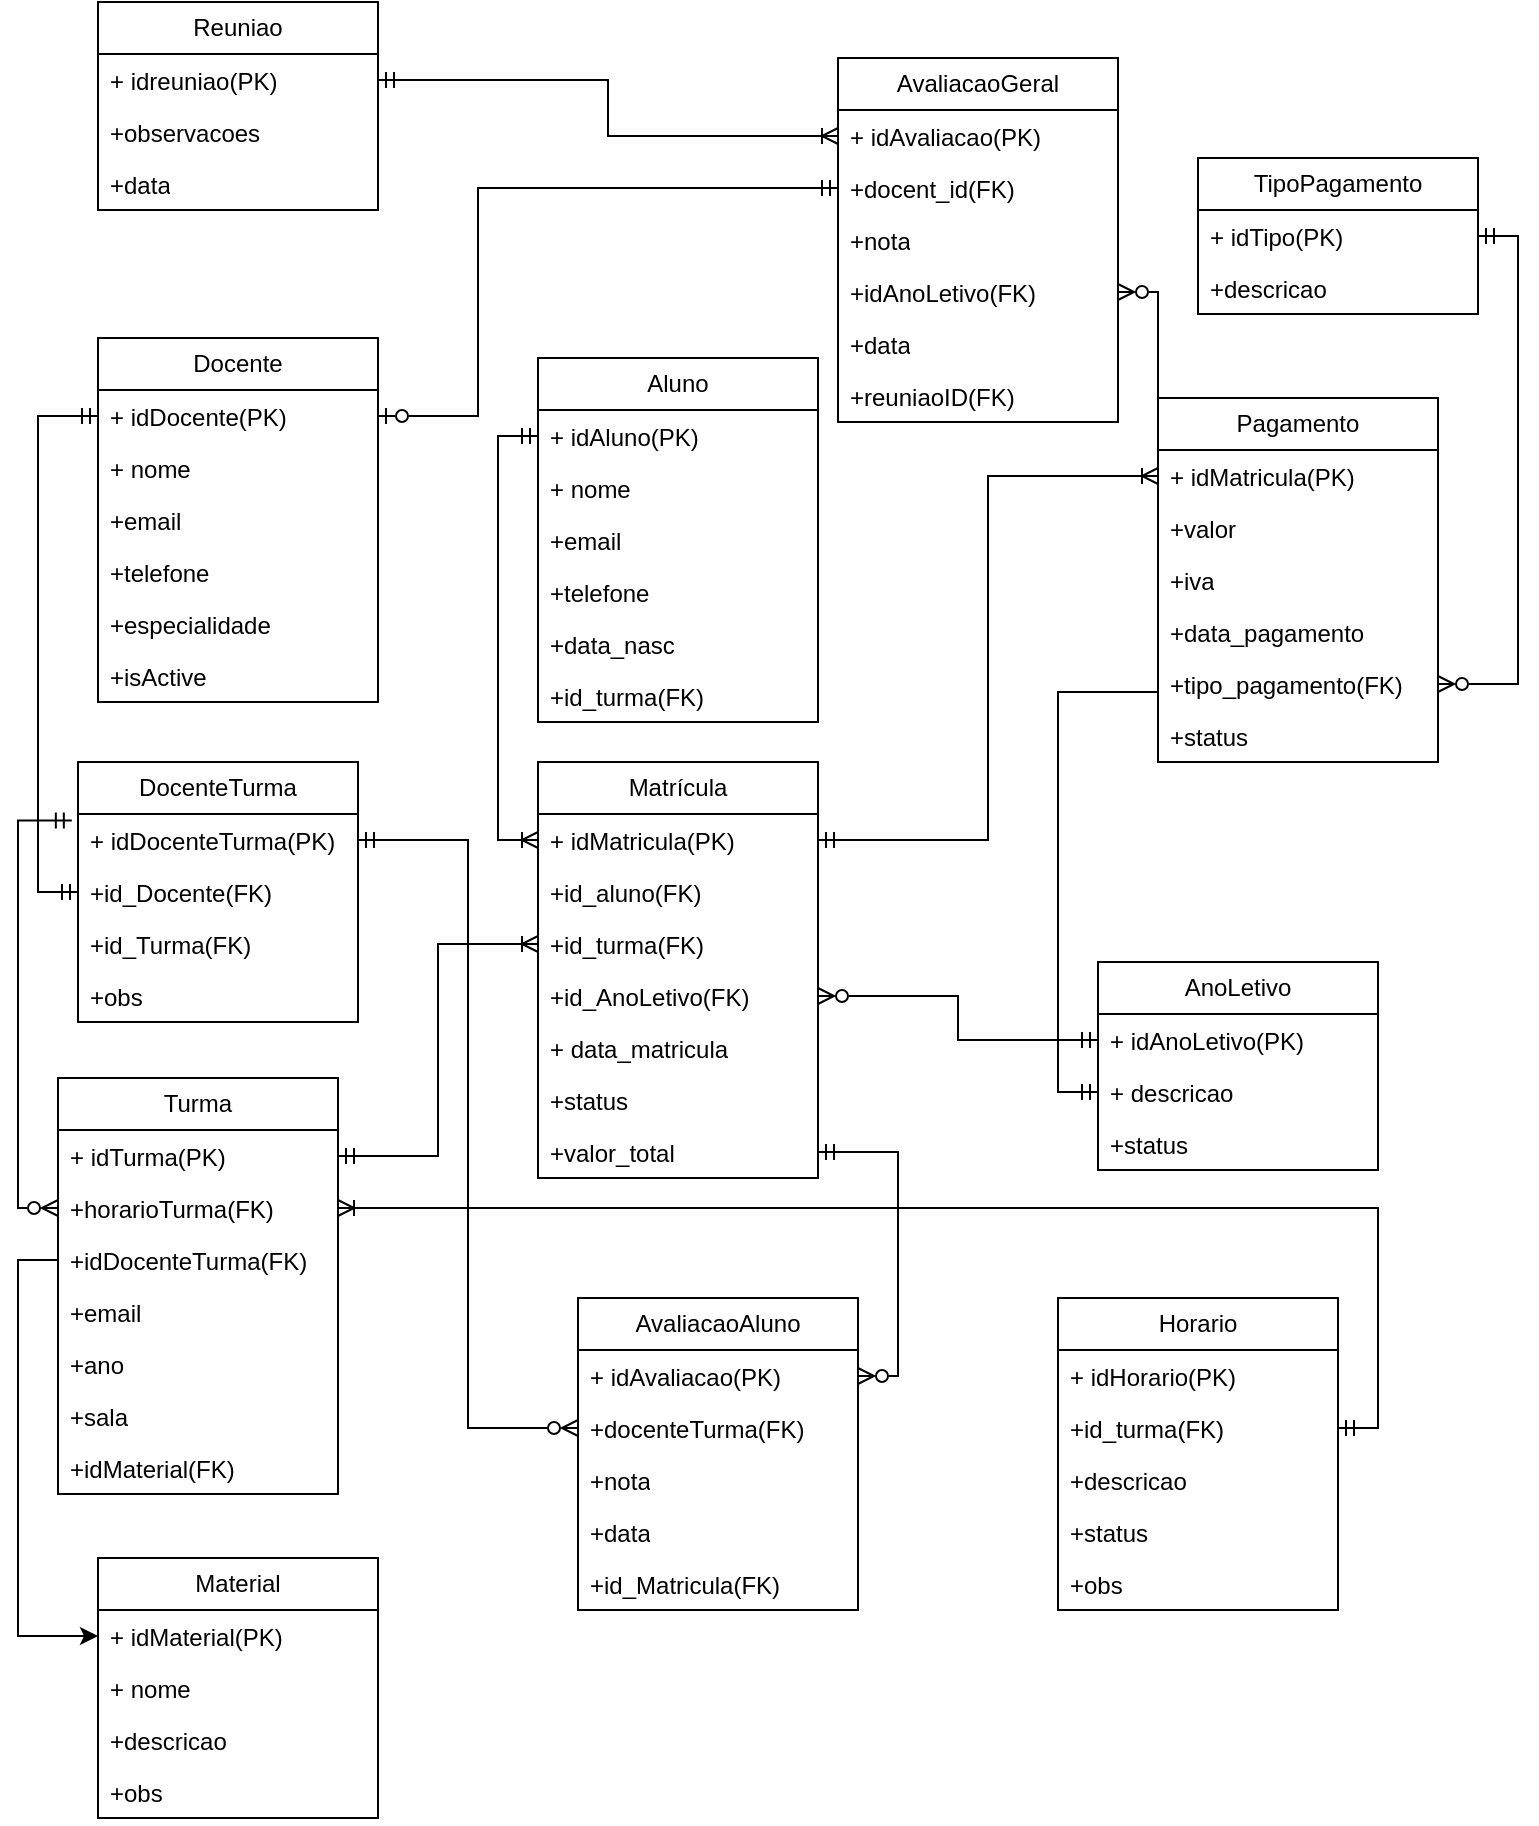 <mxfile version="26.0.6">
  <diagram id="C5RBs43oDa-KdzZeNtuy" name="Page-1">
    <mxGraphModel dx="2049" dy="1103" grid="1" gridSize="10" guides="1" tooltips="1" connect="1" arrows="1" fold="1" page="1" pageScale="1" pageWidth="827" pageHeight="1169" math="0" shadow="0">
      <root>
        <mxCell id="WIyWlLk6GJQsqaUBKTNV-0" />
        <mxCell id="WIyWlLk6GJQsqaUBKTNV-1" parent="WIyWlLk6GJQsqaUBKTNV-0" />
        <mxCell id="SM1ybAMm2fqxFxYJNQSy-0" value="Aluno" style="swimlane;fontStyle=0;childLayout=stackLayout;horizontal=1;startSize=26;fillColor=none;horizontalStack=0;resizeParent=1;resizeParentMax=0;resizeLast=0;collapsible=1;marginBottom=0;whiteSpace=wrap;html=1;" parent="WIyWlLk6GJQsqaUBKTNV-1" vertex="1">
          <mxGeometry x="310" y="190" width="140" height="182" as="geometry" />
        </mxCell>
        <mxCell id="SM1ybAMm2fqxFxYJNQSy-1" value="+ idAluno(PK)" style="text;strokeColor=none;fillColor=none;align=left;verticalAlign=top;spacingLeft=4;spacingRight=4;overflow=hidden;rotatable=0;points=[[0,0.5],[1,0.5]];portConstraint=eastwest;whiteSpace=wrap;html=1;" parent="SM1ybAMm2fqxFxYJNQSy-0" vertex="1">
          <mxGeometry y="26" width="140" height="26" as="geometry" />
        </mxCell>
        <mxCell id="SM1ybAMm2fqxFxYJNQSy-2" value="+ nome" style="text;strokeColor=none;fillColor=none;align=left;verticalAlign=top;spacingLeft=4;spacingRight=4;overflow=hidden;rotatable=0;points=[[0,0.5],[1,0.5]];portConstraint=eastwest;whiteSpace=wrap;html=1;" parent="SM1ybAMm2fqxFxYJNQSy-0" vertex="1">
          <mxGeometry y="52" width="140" height="26" as="geometry" />
        </mxCell>
        <mxCell id="SM1ybAMm2fqxFxYJNQSy-4" value="+email" style="text;strokeColor=none;fillColor=none;align=left;verticalAlign=top;spacingLeft=4;spacingRight=4;overflow=hidden;rotatable=0;points=[[0,0.5],[1,0.5]];portConstraint=eastwest;whiteSpace=wrap;html=1;" parent="SM1ybAMm2fqxFxYJNQSy-0" vertex="1">
          <mxGeometry y="78" width="140" height="26" as="geometry" />
        </mxCell>
        <mxCell id="SM1ybAMm2fqxFxYJNQSy-5" value="+telefone" style="text;strokeColor=none;fillColor=none;align=left;verticalAlign=top;spacingLeft=4;spacingRight=4;overflow=hidden;rotatable=0;points=[[0,0.5],[1,0.5]];portConstraint=eastwest;whiteSpace=wrap;html=1;" parent="SM1ybAMm2fqxFxYJNQSy-0" vertex="1">
          <mxGeometry y="104" width="140" height="26" as="geometry" />
        </mxCell>
        <mxCell id="SM1ybAMm2fqxFxYJNQSy-6" value="+data_nasc" style="text;strokeColor=none;fillColor=none;align=left;verticalAlign=top;spacingLeft=4;spacingRight=4;overflow=hidden;rotatable=0;points=[[0,0.5],[1,0.5]];portConstraint=eastwest;whiteSpace=wrap;html=1;" parent="SM1ybAMm2fqxFxYJNQSy-0" vertex="1">
          <mxGeometry y="130" width="140" height="26" as="geometry" />
        </mxCell>
        <mxCell id="SM1ybAMm2fqxFxYJNQSy-7" value="+id_turma(FK)" style="text;strokeColor=none;fillColor=none;align=left;verticalAlign=top;spacingLeft=4;spacingRight=4;overflow=hidden;rotatable=0;points=[[0,0.5],[1,0.5]];portConstraint=eastwest;whiteSpace=wrap;html=1;" parent="SM1ybAMm2fqxFxYJNQSy-0" vertex="1">
          <mxGeometry y="156" width="140" height="26" as="geometry" />
        </mxCell>
        <mxCell id="SM1ybAMm2fqxFxYJNQSy-8" value="Turma" style="swimlane;fontStyle=0;childLayout=stackLayout;horizontal=1;startSize=26;fillColor=none;horizontalStack=0;resizeParent=1;resizeParentMax=0;resizeLast=0;collapsible=1;marginBottom=0;whiteSpace=wrap;html=1;" parent="WIyWlLk6GJQsqaUBKTNV-1" vertex="1">
          <mxGeometry x="70" y="550" width="140" height="208" as="geometry" />
        </mxCell>
        <mxCell id="SM1ybAMm2fqxFxYJNQSy-9" value="+ idTurma(PK)" style="text;strokeColor=none;fillColor=none;align=left;verticalAlign=top;spacingLeft=4;spacingRight=4;overflow=hidden;rotatable=0;points=[[0,0.5],[1,0.5]];portConstraint=eastwest;whiteSpace=wrap;html=1;" parent="SM1ybAMm2fqxFxYJNQSy-8" vertex="1">
          <mxGeometry y="26" width="140" height="26" as="geometry" />
        </mxCell>
        <mxCell id="-iYdOcN9Ea16CjhLDeDB-40" value="+horarioTurma(FK)" style="text;strokeColor=none;fillColor=none;align=left;verticalAlign=top;spacingLeft=4;spacingRight=4;overflow=hidden;rotatable=0;points=[[0,0.5],[1,0.5]];portConstraint=eastwest;whiteSpace=wrap;html=1;" vertex="1" parent="SM1ybAMm2fqxFxYJNQSy-8">
          <mxGeometry y="52" width="140" height="26" as="geometry" />
        </mxCell>
        <mxCell id="SM1ybAMm2fqxFxYJNQSy-10" value="+idDocenteTurma(FK)" style="text;strokeColor=none;fillColor=none;align=left;verticalAlign=top;spacingLeft=4;spacingRight=4;overflow=hidden;rotatable=0;points=[[0,0.5],[1,0.5]];portConstraint=eastwest;whiteSpace=wrap;html=1;" parent="SM1ybAMm2fqxFxYJNQSy-8" vertex="1">
          <mxGeometry y="78" width="140" height="26" as="geometry" />
        </mxCell>
        <mxCell id="SM1ybAMm2fqxFxYJNQSy-11" value="+email" style="text;strokeColor=none;fillColor=none;align=left;verticalAlign=top;spacingLeft=4;spacingRight=4;overflow=hidden;rotatable=0;points=[[0,0.5],[1,0.5]];portConstraint=eastwest;whiteSpace=wrap;html=1;" parent="SM1ybAMm2fqxFxYJNQSy-8" vertex="1">
          <mxGeometry y="104" width="140" height="26" as="geometry" />
        </mxCell>
        <mxCell id="SM1ybAMm2fqxFxYJNQSy-12" value="+ano" style="text;strokeColor=none;fillColor=none;align=left;verticalAlign=top;spacingLeft=4;spacingRight=4;overflow=hidden;rotatable=0;points=[[0,0.5],[1,0.5]];portConstraint=eastwest;whiteSpace=wrap;html=1;" parent="SM1ybAMm2fqxFxYJNQSy-8" vertex="1">
          <mxGeometry y="130" width="140" height="26" as="geometry" />
        </mxCell>
        <mxCell id="SM1ybAMm2fqxFxYJNQSy-13" value="+sala" style="text;strokeColor=none;fillColor=none;align=left;verticalAlign=top;spacingLeft=4;spacingRight=4;overflow=hidden;rotatable=0;points=[[0,0.5],[1,0.5]];portConstraint=eastwest;whiteSpace=wrap;html=1;" parent="SM1ybAMm2fqxFxYJNQSy-8" vertex="1">
          <mxGeometry y="156" width="140" height="26" as="geometry" />
        </mxCell>
        <mxCell id="-iYdOcN9Ea16CjhLDeDB-47" value="+idMaterial(FK)" style="text;strokeColor=none;fillColor=none;align=left;verticalAlign=top;spacingLeft=4;spacingRight=4;overflow=hidden;rotatable=0;points=[[0,0.5],[1,0.5]];portConstraint=eastwest;whiteSpace=wrap;html=1;" vertex="1" parent="SM1ybAMm2fqxFxYJNQSy-8">
          <mxGeometry y="182" width="140" height="26" as="geometry" />
        </mxCell>
        <mxCell id="SM1ybAMm2fqxFxYJNQSy-15" value="Docente" style="swimlane;fontStyle=0;childLayout=stackLayout;horizontal=1;startSize=26;fillColor=none;horizontalStack=0;resizeParent=1;resizeParentMax=0;resizeLast=0;collapsible=1;marginBottom=0;whiteSpace=wrap;html=1;" parent="WIyWlLk6GJQsqaUBKTNV-1" vertex="1">
          <mxGeometry x="90" y="180" width="140" height="182" as="geometry" />
        </mxCell>
        <mxCell id="SM1ybAMm2fqxFxYJNQSy-16" value="+ idDocente(PK)" style="text;strokeColor=none;fillColor=none;align=left;verticalAlign=top;spacingLeft=4;spacingRight=4;overflow=hidden;rotatable=0;points=[[0,0.5],[1,0.5]];portConstraint=eastwest;whiteSpace=wrap;html=1;" parent="SM1ybAMm2fqxFxYJNQSy-15" vertex="1">
          <mxGeometry y="26" width="140" height="26" as="geometry" />
        </mxCell>
        <mxCell id="SM1ybAMm2fqxFxYJNQSy-17" value="+ nome" style="text;strokeColor=none;fillColor=none;align=left;verticalAlign=top;spacingLeft=4;spacingRight=4;overflow=hidden;rotatable=0;points=[[0,0.5],[1,0.5]];portConstraint=eastwest;whiteSpace=wrap;html=1;" parent="SM1ybAMm2fqxFxYJNQSy-15" vertex="1">
          <mxGeometry y="52" width="140" height="26" as="geometry" />
        </mxCell>
        <mxCell id="SM1ybAMm2fqxFxYJNQSy-18" value="+email" style="text;strokeColor=none;fillColor=none;align=left;verticalAlign=top;spacingLeft=4;spacingRight=4;overflow=hidden;rotatable=0;points=[[0,0.5],[1,0.5]];portConstraint=eastwest;whiteSpace=wrap;html=1;" parent="SM1ybAMm2fqxFxYJNQSy-15" vertex="1">
          <mxGeometry y="78" width="140" height="26" as="geometry" />
        </mxCell>
        <mxCell id="SM1ybAMm2fqxFxYJNQSy-19" value="+telefone" style="text;strokeColor=none;fillColor=none;align=left;verticalAlign=top;spacingLeft=4;spacingRight=4;overflow=hidden;rotatable=0;points=[[0,0.5],[1,0.5]];portConstraint=eastwest;whiteSpace=wrap;html=1;" parent="SM1ybAMm2fqxFxYJNQSy-15" vertex="1">
          <mxGeometry y="104" width="140" height="26" as="geometry" />
        </mxCell>
        <mxCell id="SM1ybAMm2fqxFxYJNQSy-20" value="+especialidade" style="text;strokeColor=none;fillColor=none;align=left;verticalAlign=top;spacingLeft=4;spacingRight=4;overflow=hidden;rotatable=0;points=[[0,0.5],[1,0.5]];portConstraint=eastwest;whiteSpace=wrap;html=1;" parent="SM1ybAMm2fqxFxYJNQSy-15" vertex="1">
          <mxGeometry y="130" width="140" height="26" as="geometry" />
        </mxCell>
        <mxCell id="-iYdOcN9Ea16CjhLDeDB-12" value="+isActive" style="text;strokeColor=none;fillColor=none;align=left;verticalAlign=top;spacingLeft=4;spacingRight=4;overflow=hidden;rotatable=0;points=[[0,0.5],[1,0.5]];portConstraint=eastwest;whiteSpace=wrap;html=1;" vertex="1" parent="SM1ybAMm2fqxFxYJNQSy-15">
          <mxGeometry y="156" width="140" height="26" as="geometry" />
        </mxCell>
        <mxCell id="SM1ybAMm2fqxFxYJNQSy-28" value="Material" style="swimlane;fontStyle=0;childLayout=stackLayout;horizontal=1;startSize=26;fillColor=none;horizontalStack=0;resizeParent=1;resizeParentMax=0;resizeLast=0;collapsible=1;marginBottom=0;whiteSpace=wrap;html=1;" parent="WIyWlLk6GJQsqaUBKTNV-1" vertex="1">
          <mxGeometry x="90" y="790" width="140" height="130" as="geometry" />
        </mxCell>
        <mxCell id="SM1ybAMm2fqxFxYJNQSy-29" value="+ idMaterial(PK)" style="text;strokeColor=none;fillColor=none;align=left;verticalAlign=top;spacingLeft=4;spacingRight=4;overflow=hidden;rotatable=0;points=[[0,0.5],[1,0.5]];portConstraint=eastwest;whiteSpace=wrap;html=1;" parent="SM1ybAMm2fqxFxYJNQSy-28" vertex="1">
          <mxGeometry y="26" width="140" height="26" as="geometry" />
        </mxCell>
        <mxCell id="SM1ybAMm2fqxFxYJNQSy-30" value="+ nome" style="text;strokeColor=none;fillColor=none;align=left;verticalAlign=top;spacingLeft=4;spacingRight=4;overflow=hidden;rotatable=0;points=[[0,0.5],[1,0.5]];portConstraint=eastwest;whiteSpace=wrap;html=1;" parent="SM1ybAMm2fqxFxYJNQSy-28" vertex="1">
          <mxGeometry y="52" width="140" height="26" as="geometry" />
        </mxCell>
        <mxCell id="SM1ybAMm2fqxFxYJNQSy-31" value="+descricao" style="text;strokeColor=none;fillColor=none;align=left;verticalAlign=top;spacingLeft=4;spacingRight=4;overflow=hidden;rotatable=0;points=[[0,0.5],[1,0.5]];portConstraint=eastwest;whiteSpace=wrap;html=1;" parent="SM1ybAMm2fqxFxYJNQSy-28" vertex="1">
          <mxGeometry y="78" width="140" height="26" as="geometry" />
        </mxCell>
        <mxCell id="SM1ybAMm2fqxFxYJNQSy-33" value="+obs" style="text;strokeColor=none;fillColor=none;align=left;verticalAlign=top;spacingLeft=4;spacingRight=4;overflow=hidden;rotatable=0;points=[[0,0.5],[1,0.5]];portConstraint=eastwest;whiteSpace=wrap;html=1;" parent="SM1ybAMm2fqxFxYJNQSy-28" vertex="1">
          <mxGeometry y="104" width="140" height="26" as="geometry" />
        </mxCell>
        <mxCell id="SM1ybAMm2fqxFxYJNQSy-39" value="Pagamento" style="swimlane;fontStyle=0;childLayout=stackLayout;horizontal=1;startSize=26;fillColor=none;horizontalStack=0;resizeParent=1;resizeParentMax=0;resizeLast=0;collapsible=1;marginBottom=0;whiteSpace=wrap;html=1;" parent="WIyWlLk6GJQsqaUBKTNV-1" vertex="1">
          <mxGeometry x="620" y="210" width="140" height="182" as="geometry" />
        </mxCell>
        <mxCell id="SM1ybAMm2fqxFxYJNQSy-40" value="+ idMatricula(PK)" style="text;strokeColor=none;fillColor=none;align=left;verticalAlign=top;spacingLeft=4;spacingRight=4;overflow=hidden;rotatable=0;points=[[0,0.5],[1,0.5]];portConstraint=eastwest;whiteSpace=wrap;html=1;" parent="SM1ybAMm2fqxFxYJNQSy-39" vertex="1">
          <mxGeometry y="26" width="140" height="26" as="geometry" />
        </mxCell>
        <mxCell id="SM1ybAMm2fqxFxYJNQSy-42" value="+valor" style="text;strokeColor=none;fillColor=none;align=left;verticalAlign=top;spacingLeft=4;spacingRight=4;overflow=hidden;rotatable=0;points=[[0,0.5],[1,0.5]];portConstraint=eastwest;whiteSpace=wrap;html=1;" parent="SM1ybAMm2fqxFxYJNQSy-39" vertex="1">
          <mxGeometry y="52" width="140" height="26" as="geometry" />
        </mxCell>
        <mxCell id="SM1ybAMm2fqxFxYJNQSy-43" value="+iva" style="text;strokeColor=none;fillColor=none;align=left;verticalAlign=top;spacingLeft=4;spacingRight=4;overflow=hidden;rotatable=0;points=[[0,0.5],[1,0.5]];portConstraint=eastwest;whiteSpace=wrap;html=1;" parent="SM1ybAMm2fqxFxYJNQSy-39" vertex="1">
          <mxGeometry y="78" width="140" height="26" as="geometry" />
        </mxCell>
        <mxCell id="SM1ybAMm2fqxFxYJNQSy-44" value="+data_pagamento" style="text;strokeColor=none;fillColor=none;align=left;verticalAlign=top;spacingLeft=4;spacingRight=4;overflow=hidden;rotatable=0;points=[[0,0.5],[1,0.5]];portConstraint=eastwest;whiteSpace=wrap;html=1;" parent="SM1ybAMm2fqxFxYJNQSy-39" vertex="1">
          <mxGeometry y="104" width="140" height="26" as="geometry" />
        </mxCell>
        <mxCell id="SM1ybAMm2fqxFxYJNQSy-45" value="+tipo_pagamento(FK)" style="text;strokeColor=none;fillColor=none;align=left;verticalAlign=top;spacingLeft=4;spacingRight=4;overflow=hidden;rotatable=0;points=[[0,0.5],[1,0.5]];portConstraint=eastwest;whiteSpace=wrap;html=1;" parent="SM1ybAMm2fqxFxYJNQSy-39" vertex="1">
          <mxGeometry y="130" width="140" height="26" as="geometry" />
        </mxCell>
        <mxCell id="SM1ybAMm2fqxFxYJNQSy-77" value="+status" style="text;strokeColor=none;fillColor=none;align=left;verticalAlign=top;spacingLeft=4;spacingRight=4;overflow=hidden;rotatable=0;points=[[0,0.5],[1,0.5]];portConstraint=eastwest;whiteSpace=wrap;html=1;" parent="SM1ybAMm2fqxFxYJNQSy-39" vertex="1">
          <mxGeometry y="156" width="140" height="26" as="geometry" />
        </mxCell>
        <mxCell id="SM1ybAMm2fqxFxYJNQSy-49" value="Matrícula" style="swimlane;fontStyle=0;childLayout=stackLayout;horizontal=1;startSize=26;fillColor=none;horizontalStack=0;resizeParent=1;resizeParentMax=0;resizeLast=0;collapsible=1;marginBottom=0;whiteSpace=wrap;html=1;" parent="WIyWlLk6GJQsqaUBKTNV-1" vertex="1">
          <mxGeometry x="310" y="392" width="140" height="208" as="geometry" />
        </mxCell>
        <mxCell id="SM1ybAMm2fqxFxYJNQSy-50" value="+ idMatricula(PK)" style="text;strokeColor=none;fillColor=none;align=left;verticalAlign=top;spacingLeft=4;spacingRight=4;overflow=hidden;rotatable=0;points=[[0,0.5],[1,0.5]];portConstraint=eastwest;whiteSpace=wrap;html=1;" parent="SM1ybAMm2fqxFxYJNQSy-49" vertex="1">
          <mxGeometry y="26" width="140" height="26" as="geometry" />
        </mxCell>
        <mxCell id="SM1ybAMm2fqxFxYJNQSy-55" value="+id_aluno(FK)" style="text;strokeColor=none;fillColor=none;align=left;verticalAlign=top;spacingLeft=4;spacingRight=4;overflow=hidden;rotatable=0;points=[[0,0.5],[1,0.5]];portConstraint=eastwest;whiteSpace=wrap;html=1;" parent="SM1ybAMm2fqxFxYJNQSy-49" vertex="1">
          <mxGeometry y="52" width="140" height="26" as="geometry" />
        </mxCell>
        <mxCell id="SM1ybAMm2fqxFxYJNQSy-78" value="+id_turma(FK)" style="text;strokeColor=none;fillColor=none;align=left;verticalAlign=top;spacingLeft=4;spacingRight=4;overflow=hidden;rotatable=0;points=[[0,0.5],[1,0.5]];portConstraint=eastwest;whiteSpace=wrap;html=1;" parent="SM1ybAMm2fqxFxYJNQSy-49" vertex="1">
          <mxGeometry y="78" width="140" height="26" as="geometry" />
        </mxCell>
        <mxCell id="-iYdOcN9Ea16CjhLDeDB-34" value="+id_AnoLetivo(FK)" style="text;strokeColor=none;fillColor=none;align=left;verticalAlign=top;spacingLeft=4;spacingRight=4;overflow=hidden;rotatable=0;points=[[0,0.5],[1,0.5]];portConstraint=eastwest;whiteSpace=wrap;html=1;" vertex="1" parent="SM1ybAMm2fqxFxYJNQSy-49">
          <mxGeometry y="104" width="140" height="26" as="geometry" />
        </mxCell>
        <mxCell id="SM1ybAMm2fqxFxYJNQSy-51" value="+ data_matricula" style="text;strokeColor=none;fillColor=none;align=left;verticalAlign=top;spacingLeft=4;spacingRight=4;overflow=hidden;rotatable=0;points=[[0,0.5],[1,0.5]];portConstraint=eastwest;whiteSpace=wrap;html=1;" parent="SM1ybAMm2fqxFxYJNQSy-49" vertex="1">
          <mxGeometry y="130" width="140" height="26" as="geometry" />
        </mxCell>
        <mxCell id="SM1ybAMm2fqxFxYJNQSy-53" value="+status" style="text;strokeColor=none;fillColor=none;align=left;verticalAlign=top;spacingLeft=4;spacingRight=4;overflow=hidden;rotatable=0;points=[[0,0.5],[1,0.5]];portConstraint=eastwest;whiteSpace=wrap;html=1;" parent="SM1ybAMm2fqxFxYJNQSy-49" vertex="1">
          <mxGeometry y="156" width="140" height="26" as="geometry" />
        </mxCell>
        <mxCell id="-iYdOcN9Ea16CjhLDeDB-25" value="+valor_total" style="text;strokeColor=none;fillColor=none;align=left;verticalAlign=top;spacingLeft=4;spacingRight=4;overflow=hidden;rotatable=0;points=[[0,0.5],[1,0.5]];portConstraint=eastwest;whiteSpace=wrap;html=1;" vertex="1" parent="SM1ybAMm2fqxFxYJNQSy-49">
          <mxGeometry y="182" width="140" height="26" as="geometry" />
        </mxCell>
        <mxCell id="SM1ybAMm2fqxFxYJNQSy-59" value="AvaliacaoAluno" style="swimlane;fontStyle=0;childLayout=stackLayout;horizontal=1;startSize=26;fillColor=none;horizontalStack=0;resizeParent=1;resizeParentMax=0;resizeLast=0;collapsible=1;marginBottom=0;whiteSpace=wrap;html=1;" parent="WIyWlLk6GJQsqaUBKTNV-1" vertex="1">
          <mxGeometry x="330" y="660" width="140" height="156" as="geometry" />
        </mxCell>
        <mxCell id="SM1ybAMm2fqxFxYJNQSy-60" value="+ idAvaliacao(PK)" style="text;strokeColor=none;fillColor=none;align=left;verticalAlign=top;spacingLeft=4;spacingRight=4;overflow=hidden;rotatable=0;points=[[0,0.5],[1,0.5]];portConstraint=eastwest;whiteSpace=wrap;html=1;" parent="SM1ybAMm2fqxFxYJNQSy-59" vertex="1">
          <mxGeometry y="26" width="140" height="26" as="geometry" />
        </mxCell>
        <mxCell id="SM1ybAMm2fqxFxYJNQSy-62" value="+docenteTurma(FK)" style="text;strokeColor=none;fillColor=none;align=left;verticalAlign=top;spacingLeft=4;spacingRight=4;overflow=hidden;rotatable=0;points=[[0,0.5],[1,0.5]];portConstraint=eastwest;whiteSpace=wrap;html=1;" parent="SM1ybAMm2fqxFxYJNQSy-59" vertex="1">
          <mxGeometry y="52" width="140" height="26" as="geometry" />
        </mxCell>
        <mxCell id="SM1ybAMm2fqxFxYJNQSy-63" value="+nota" style="text;strokeColor=none;fillColor=none;align=left;verticalAlign=top;spacingLeft=4;spacingRight=4;overflow=hidden;rotatable=0;points=[[0,0.5],[1,0.5]];portConstraint=eastwest;whiteSpace=wrap;html=1;" parent="SM1ybAMm2fqxFxYJNQSy-59" vertex="1">
          <mxGeometry y="78" width="140" height="26" as="geometry" />
        </mxCell>
        <mxCell id="SM1ybAMm2fqxFxYJNQSy-64" value="+data" style="text;strokeColor=none;fillColor=none;align=left;verticalAlign=top;spacingLeft=4;spacingRight=4;overflow=hidden;rotatable=0;points=[[0,0.5],[1,0.5]];portConstraint=eastwest;whiteSpace=wrap;html=1;" parent="SM1ybAMm2fqxFxYJNQSy-59" vertex="1">
          <mxGeometry y="104" width="140" height="26" as="geometry" />
        </mxCell>
        <mxCell id="SM1ybAMm2fqxFxYJNQSy-65" value="+id_Matricula(FK)" style="text;strokeColor=none;fillColor=none;align=left;verticalAlign=top;spacingLeft=4;spacingRight=4;overflow=hidden;rotatable=0;points=[[0,0.5],[1,0.5]];portConstraint=eastwest;whiteSpace=wrap;html=1;" parent="SM1ybAMm2fqxFxYJNQSy-59" vertex="1">
          <mxGeometry y="130" width="140" height="26" as="geometry" />
        </mxCell>
        <mxCell id="-iYdOcN9Ea16CjhLDeDB-0" value="Horario" style="swimlane;fontStyle=0;childLayout=stackLayout;horizontal=1;startSize=26;fillColor=none;horizontalStack=0;resizeParent=1;resizeParentMax=0;resizeLast=0;collapsible=1;marginBottom=0;whiteSpace=wrap;html=1;" vertex="1" parent="WIyWlLk6GJQsqaUBKTNV-1">
          <mxGeometry x="570" y="660" width="140" height="156" as="geometry" />
        </mxCell>
        <mxCell id="-iYdOcN9Ea16CjhLDeDB-1" value="+ idHorario(PK)" style="text;strokeColor=none;fillColor=none;align=left;verticalAlign=top;spacingLeft=4;spacingRight=4;overflow=hidden;rotatable=0;points=[[0,0.5],[1,0.5]];portConstraint=eastwest;whiteSpace=wrap;html=1;" vertex="1" parent="-iYdOcN9Ea16CjhLDeDB-0">
          <mxGeometry y="26" width="140" height="26" as="geometry" />
        </mxCell>
        <mxCell id="-iYdOcN9Ea16CjhLDeDB-2" value="+id_turma(FK)" style="text;strokeColor=none;fillColor=none;align=left;verticalAlign=top;spacingLeft=4;spacingRight=4;overflow=hidden;rotatable=0;points=[[0,0.5],[1,0.5]];portConstraint=eastwest;whiteSpace=wrap;html=1;" vertex="1" parent="-iYdOcN9Ea16CjhLDeDB-0">
          <mxGeometry y="52" width="140" height="26" as="geometry" />
        </mxCell>
        <mxCell id="-iYdOcN9Ea16CjhLDeDB-3" value="+descricao" style="text;strokeColor=none;fillColor=none;align=left;verticalAlign=top;spacingLeft=4;spacingRight=4;overflow=hidden;rotatable=0;points=[[0,0.5],[1,0.5]];portConstraint=eastwest;whiteSpace=wrap;html=1;" vertex="1" parent="-iYdOcN9Ea16CjhLDeDB-0">
          <mxGeometry y="78" width="140" height="26" as="geometry" />
        </mxCell>
        <mxCell id="-iYdOcN9Ea16CjhLDeDB-4" value="+status" style="text;strokeColor=none;fillColor=none;align=left;verticalAlign=top;spacingLeft=4;spacingRight=4;overflow=hidden;rotatable=0;points=[[0,0.5],[1,0.5]];portConstraint=eastwest;whiteSpace=wrap;html=1;" vertex="1" parent="-iYdOcN9Ea16CjhLDeDB-0">
          <mxGeometry y="104" width="140" height="26" as="geometry" />
        </mxCell>
        <mxCell id="-iYdOcN9Ea16CjhLDeDB-5" value="+obs" style="text;strokeColor=none;fillColor=none;align=left;verticalAlign=top;spacingLeft=4;spacingRight=4;overflow=hidden;rotatable=0;points=[[0,0.5],[1,0.5]];portConstraint=eastwest;whiteSpace=wrap;html=1;" vertex="1" parent="-iYdOcN9Ea16CjhLDeDB-0">
          <mxGeometry y="130" width="140" height="26" as="geometry" />
        </mxCell>
        <mxCell id="-iYdOcN9Ea16CjhLDeDB-6" value="DocenteTurma" style="swimlane;fontStyle=0;childLayout=stackLayout;horizontal=1;startSize=26;fillColor=none;horizontalStack=0;resizeParent=1;resizeParentMax=0;resizeLast=0;collapsible=1;marginBottom=0;whiteSpace=wrap;html=1;" vertex="1" parent="WIyWlLk6GJQsqaUBKTNV-1">
          <mxGeometry x="80" y="392" width="140" height="130" as="geometry" />
        </mxCell>
        <mxCell id="-iYdOcN9Ea16CjhLDeDB-7" value="+ idDocenteTurma(PK)" style="text;strokeColor=none;fillColor=none;align=left;verticalAlign=top;spacingLeft=4;spacingRight=4;overflow=hidden;rotatable=0;points=[[0,0.5],[1,0.5]];portConstraint=eastwest;whiteSpace=wrap;html=1;" vertex="1" parent="-iYdOcN9Ea16CjhLDeDB-6">
          <mxGeometry y="26" width="140" height="26" as="geometry" />
        </mxCell>
        <mxCell id="-iYdOcN9Ea16CjhLDeDB-8" value="+id_Docente(FK)" style="text;strokeColor=none;fillColor=none;align=left;verticalAlign=top;spacingLeft=4;spacingRight=4;overflow=hidden;rotatable=0;points=[[0,0.5],[1,0.5]];portConstraint=eastwest;whiteSpace=wrap;html=1;" vertex="1" parent="-iYdOcN9Ea16CjhLDeDB-6">
          <mxGeometry y="52" width="140" height="26" as="geometry" />
        </mxCell>
        <mxCell id="-iYdOcN9Ea16CjhLDeDB-9" value="+id_Turma(FK)" style="text;strokeColor=none;fillColor=none;align=left;verticalAlign=top;spacingLeft=4;spacingRight=4;overflow=hidden;rotatable=0;points=[[0,0.5],[1,0.5]];portConstraint=eastwest;whiteSpace=wrap;html=1;" vertex="1" parent="-iYdOcN9Ea16CjhLDeDB-6">
          <mxGeometry y="78" width="140" height="26" as="geometry" />
        </mxCell>
        <mxCell id="-iYdOcN9Ea16CjhLDeDB-10" value="+obs" style="text;strokeColor=none;fillColor=none;align=left;verticalAlign=top;spacingLeft=4;spacingRight=4;overflow=hidden;rotatable=0;points=[[0,0.5],[1,0.5]];portConstraint=eastwest;whiteSpace=wrap;html=1;" vertex="1" parent="-iYdOcN9Ea16CjhLDeDB-6">
          <mxGeometry y="104" width="140" height="26" as="geometry" />
        </mxCell>
        <mxCell id="-iYdOcN9Ea16CjhLDeDB-13" value="AnoLetivo" style="swimlane;fontStyle=0;childLayout=stackLayout;horizontal=1;startSize=26;fillColor=none;horizontalStack=0;resizeParent=1;resizeParentMax=0;resizeLast=0;collapsible=1;marginBottom=0;whiteSpace=wrap;html=1;" vertex="1" parent="WIyWlLk6GJQsqaUBKTNV-1">
          <mxGeometry x="590" y="492" width="140" height="104" as="geometry" />
        </mxCell>
        <mxCell id="-iYdOcN9Ea16CjhLDeDB-14" value="+ idAnoLetivo(PK)" style="text;strokeColor=none;fillColor=none;align=left;verticalAlign=top;spacingLeft=4;spacingRight=4;overflow=hidden;rotatable=0;points=[[0,0.5],[1,0.5]];portConstraint=eastwest;whiteSpace=wrap;html=1;" vertex="1" parent="-iYdOcN9Ea16CjhLDeDB-13">
          <mxGeometry y="26" width="140" height="26" as="geometry" />
        </mxCell>
        <mxCell id="-iYdOcN9Ea16CjhLDeDB-15" value="+ descricao" style="text;strokeColor=none;fillColor=none;align=left;verticalAlign=top;spacingLeft=4;spacingRight=4;overflow=hidden;rotatable=0;points=[[0,0.5],[1,0.5]];portConstraint=eastwest;whiteSpace=wrap;html=1;" vertex="1" parent="-iYdOcN9Ea16CjhLDeDB-13">
          <mxGeometry y="52" width="140" height="26" as="geometry" />
        </mxCell>
        <mxCell id="-iYdOcN9Ea16CjhLDeDB-16" value="+status" style="text;strokeColor=none;fillColor=none;align=left;verticalAlign=top;spacingLeft=4;spacingRight=4;overflow=hidden;rotatable=0;points=[[0,0.5],[1,0.5]];portConstraint=eastwest;whiteSpace=wrap;html=1;" vertex="1" parent="-iYdOcN9Ea16CjhLDeDB-13">
          <mxGeometry y="78" width="140" height="26" as="geometry" />
        </mxCell>
        <mxCell id="-iYdOcN9Ea16CjhLDeDB-26" value="AvaliacaoGeral" style="swimlane;fontStyle=0;childLayout=stackLayout;horizontal=1;startSize=26;fillColor=none;horizontalStack=0;resizeParent=1;resizeParentMax=0;resizeLast=0;collapsible=1;marginBottom=0;whiteSpace=wrap;html=1;" vertex="1" parent="WIyWlLk6GJQsqaUBKTNV-1">
          <mxGeometry x="460" y="40" width="140" height="182" as="geometry" />
        </mxCell>
        <mxCell id="-iYdOcN9Ea16CjhLDeDB-27" value="+ idAvaliacao(PK)" style="text;strokeColor=none;fillColor=none;align=left;verticalAlign=top;spacingLeft=4;spacingRight=4;overflow=hidden;rotatable=0;points=[[0,0.5],[1,0.5]];portConstraint=eastwest;whiteSpace=wrap;html=1;" vertex="1" parent="-iYdOcN9Ea16CjhLDeDB-26">
          <mxGeometry y="26" width="140" height="26" as="geometry" />
        </mxCell>
        <mxCell id="-iYdOcN9Ea16CjhLDeDB-28" value="+docent_id(FK)" style="text;strokeColor=none;fillColor=none;align=left;verticalAlign=top;spacingLeft=4;spacingRight=4;overflow=hidden;rotatable=0;points=[[0,0.5],[1,0.5]];portConstraint=eastwest;whiteSpace=wrap;html=1;" vertex="1" parent="-iYdOcN9Ea16CjhLDeDB-26">
          <mxGeometry y="52" width="140" height="26" as="geometry" />
        </mxCell>
        <mxCell id="-iYdOcN9Ea16CjhLDeDB-29" value="+nota" style="text;strokeColor=none;fillColor=none;align=left;verticalAlign=top;spacingLeft=4;spacingRight=4;overflow=hidden;rotatable=0;points=[[0,0.5],[1,0.5]];portConstraint=eastwest;whiteSpace=wrap;html=1;" vertex="1" parent="-iYdOcN9Ea16CjhLDeDB-26">
          <mxGeometry y="78" width="140" height="26" as="geometry" />
        </mxCell>
        <mxCell id="-iYdOcN9Ea16CjhLDeDB-49" value="+idAnoLetivo(FK)" style="text;strokeColor=none;fillColor=none;align=left;verticalAlign=top;spacingLeft=4;spacingRight=4;overflow=hidden;rotatable=0;points=[[0,0.5],[1,0.5]];portConstraint=eastwest;whiteSpace=wrap;html=1;" vertex="1" parent="-iYdOcN9Ea16CjhLDeDB-26">
          <mxGeometry y="104" width="140" height="26" as="geometry" />
        </mxCell>
        <mxCell id="-iYdOcN9Ea16CjhLDeDB-30" value="+data" style="text;strokeColor=none;fillColor=none;align=left;verticalAlign=top;spacingLeft=4;spacingRight=4;overflow=hidden;rotatable=0;points=[[0,0.5],[1,0.5]];portConstraint=eastwest;whiteSpace=wrap;html=1;" vertex="1" parent="-iYdOcN9Ea16CjhLDeDB-26">
          <mxGeometry y="130" width="140" height="26" as="geometry" />
        </mxCell>
        <mxCell id="-iYdOcN9Ea16CjhLDeDB-66" value="+reuniaoID(FK)" style="text;strokeColor=none;fillColor=none;align=left;verticalAlign=top;spacingLeft=4;spacingRight=4;overflow=hidden;rotatable=0;points=[[0,0.5],[1,0.5]];portConstraint=eastwest;whiteSpace=wrap;html=1;" vertex="1" parent="-iYdOcN9Ea16CjhLDeDB-26">
          <mxGeometry y="156" width="140" height="26" as="geometry" />
        </mxCell>
        <mxCell id="-iYdOcN9Ea16CjhLDeDB-32" style="edgeStyle=orthogonalEdgeStyle;rounded=0;orthogonalLoop=1;jettySize=auto;html=1;exitX=1;exitY=0.5;exitDx=0;exitDy=0;entryX=0;entryY=0.5;entryDx=0;entryDy=0;endArrow=ERoneToMany;endFill=0;startArrow=ERmandOne;startFill=0;" edge="1" parent="WIyWlLk6GJQsqaUBKTNV-1" source="SM1ybAMm2fqxFxYJNQSy-50" target="SM1ybAMm2fqxFxYJNQSy-40">
          <mxGeometry relative="1" as="geometry" />
        </mxCell>
        <mxCell id="-iYdOcN9Ea16CjhLDeDB-33" style="edgeStyle=orthogonalEdgeStyle;rounded=0;orthogonalLoop=1;jettySize=auto;html=1;exitX=0;exitY=0.5;exitDx=0;exitDy=0;entryX=0;entryY=0.5;entryDx=0;entryDy=0;endArrow=ERmandOne;endFill=0;startArrow=ERoneToMany;startFill=0;" edge="1" parent="WIyWlLk6GJQsqaUBKTNV-1" source="SM1ybAMm2fqxFxYJNQSy-50" target="SM1ybAMm2fqxFxYJNQSy-1">
          <mxGeometry relative="1" as="geometry" />
        </mxCell>
        <mxCell id="-iYdOcN9Ea16CjhLDeDB-35" style="edgeStyle=orthogonalEdgeStyle;rounded=0;orthogonalLoop=1;jettySize=auto;html=1;exitX=1;exitY=0.5;exitDx=0;exitDy=0;entryX=0;entryY=0.5;entryDx=0;entryDy=0;startArrow=ERzeroToMany;startFill=0;endArrow=ERmandOne;endFill=0;" edge="1" parent="WIyWlLk6GJQsqaUBKTNV-1" source="-iYdOcN9Ea16CjhLDeDB-34" target="-iYdOcN9Ea16CjhLDeDB-14">
          <mxGeometry relative="1" as="geometry" />
        </mxCell>
        <mxCell id="-iYdOcN9Ea16CjhLDeDB-36" style="edgeStyle=orthogonalEdgeStyle;rounded=0;orthogonalLoop=1;jettySize=auto;html=1;entryX=0;entryY=0.5;entryDx=0;entryDy=0;endArrow=ERoneToMany;endFill=0;startArrow=ERmandOne;startFill=0;" edge="1" parent="WIyWlLk6GJQsqaUBKTNV-1" source="SM1ybAMm2fqxFxYJNQSy-9" target="SM1ybAMm2fqxFxYJNQSy-78">
          <mxGeometry relative="1" as="geometry" />
        </mxCell>
        <mxCell id="-iYdOcN9Ea16CjhLDeDB-39" style="edgeStyle=orthogonalEdgeStyle;rounded=0;orthogonalLoop=1;jettySize=auto;html=1;exitX=1;exitY=0.5;exitDx=0;exitDy=0;entryX=1;entryY=0.5;entryDx=0;entryDy=0;endArrow=ERmandOne;endFill=0;startArrow=ERzeroToMany;startFill=0;" edge="1" parent="WIyWlLk6GJQsqaUBKTNV-1" source="SM1ybAMm2fqxFxYJNQSy-60" target="-iYdOcN9Ea16CjhLDeDB-25">
          <mxGeometry relative="1" as="geometry" />
        </mxCell>
        <mxCell id="-iYdOcN9Ea16CjhLDeDB-41" style="edgeStyle=orthogonalEdgeStyle;rounded=0;orthogonalLoop=1;jettySize=auto;html=1;exitX=0;exitY=0.5;exitDx=0;exitDy=0;entryX=-0.022;entryY=0.126;entryDx=0;entryDy=0;entryPerimeter=0;endArrow=ERmandOne;endFill=0;startArrow=ERzeroToMany;startFill=0;" edge="1" parent="WIyWlLk6GJQsqaUBKTNV-1" source="-iYdOcN9Ea16CjhLDeDB-40" target="-iYdOcN9Ea16CjhLDeDB-7">
          <mxGeometry relative="1" as="geometry" />
        </mxCell>
        <mxCell id="-iYdOcN9Ea16CjhLDeDB-42" style="edgeStyle=orthogonalEdgeStyle;rounded=0;orthogonalLoop=1;jettySize=auto;html=1;exitX=0;exitY=0.5;exitDx=0;exitDy=0;entryX=0;entryY=0.5;entryDx=0;entryDy=0;startArrow=ERmandOne;startFill=0;endArrow=ERmandOne;endFill=0;" edge="1" parent="WIyWlLk6GJQsqaUBKTNV-1" source="SM1ybAMm2fqxFxYJNQSy-16" target="-iYdOcN9Ea16CjhLDeDB-8">
          <mxGeometry relative="1" as="geometry" />
        </mxCell>
        <mxCell id="-iYdOcN9Ea16CjhLDeDB-43" style="edgeStyle=orthogonalEdgeStyle;rounded=0;orthogonalLoop=1;jettySize=auto;html=1;exitX=1;exitY=0.5;exitDx=0;exitDy=0;entryX=0;entryY=0.5;entryDx=0;entryDy=0;endArrow=ERzeroToMany;endFill=0;startArrow=ERmandOne;startFill=0;" edge="1" parent="WIyWlLk6GJQsqaUBKTNV-1" source="-iYdOcN9Ea16CjhLDeDB-7" target="SM1ybAMm2fqxFxYJNQSy-62">
          <mxGeometry relative="1" as="geometry" />
        </mxCell>
        <mxCell id="-iYdOcN9Ea16CjhLDeDB-44" style="edgeStyle=orthogonalEdgeStyle;rounded=0;orthogonalLoop=1;jettySize=auto;html=1;exitX=0;exitY=0.5;exitDx=0;exitDy=0;entryX=0;entryY=0.5;entryDx=0;entryDy=0;" edge="1" parent="WIyWlLk6GJQsqaUBKTNV-1" source="SM1ybAMm2fqxFxYJNQSy-10" target="SM1ybAMm2fqxFxYJNQSy-29">
          <mxGeometry relative="1" as="geometry" />
        </mxCell>
        <mxCell id="-iYdOcN9Ea16CjhLDeDB-45" style="edgeStyle=orthogonalEdgeStyle;rounded=0;orthogonalLoop=1;jettySize=auto;html=1;exitX=1;exitY=0.5;exitDx=0;exitDy=0;entryX=1;entryY=0.5;entryDx=0;entryDy=0;endArrow=ERoneToMany;endFill=0;startArrow=ERmandOne;startFill=0;" edge="1" parent="WIyWlLk6GJQsqaUBKTNV-1" source="-iYdOcN9Ea16CjhLDeDB-2" target="-iYdOcN9Ea16CjhLDeDB-40">
          <mxGeometry relative="1" as="geometry" />
        </mxCell>
        <mxCell id="-iYdOcN9Ea16CjhLDeDB-50" style="edgeStyle=orthogonalEdgeStyle;rounded=0;orthogonalLoop=1;jettySize=auto;html=1;exitX=0;exitY=0.5;exitDx=0;exitDy=0;entryX=1;entryY=0.5;entryDx=0;entryDy=0;startArrow=ERmandOne;startFill=0;endArrow=ERzeroToMany;endFill=0;" edge="1" parent="WIyWlLk6GJQsqaUBKTNV-1" source="-iYdOcN9Ea16CjhLDeDB-15" target="-iYdOcN9Ea16CjhLDeDB-49">
          <mxGeometry relative="1" as="geometry" />
        </mxCell>
        <mxCell id="-iYdOcN9Ea16CjhLDeDB-51" style="edgeStyle=orthogonalEdgeStyle;rounded=0;orthogonalLoop=1;jettySize=auto;html=1;exitX=0;exitY=0.5;exitDx=0;exitDy=0;entryX=1;entryY=0.5;entryDx=0;entryDy=0;startArrow=ERmandOne;startFill=0;endArrow=ERzeroToOne;endFill=0;" edge="1" parent="WIyWlLk6GJQsqaUBKTNV-1" source="-iYdOcN9Ea16CjhLDeDB-28" target="SM1ybAMm2fqxFxYJNQSy-16">
          <mxGeometry relative="1" as="geometry">
            <Array as="points">
              <mxPoint x="280" y="105" />
              <mxPoint x="280" y="219" />
            </Array>
          </mxGeometry>
        </mxCell>
        <mxCell id="-iYdOcN9Ea16CjhLDeDB-52" value="TipoPagamento" style="swimlane;fontStyle=0;childLayout=stackLayout;horizontal=1;startSize=26;fillColor=none;horizontalStack=0;resizeParent=1;resizeParentMax=0;resizeLast=0;collapsible=1;marginBottom=0;whiteSpace=wrap;html=1;" vertex="1" parent="WIyWlLk6GJQsqaUBKTNV-1">
          <mxGeometry x="640" y="90" width="140" height="78" as="geometry" />
        </mxCell>
        <mxCell id="-iYdOcN9Ea16CjhLDeDB-53" value="+ idTipo(PK)" style="text;strokeColor=none;fillColor=none;align=left;verticalAlign=top;spacingLeft=4;spacingRight=4;overflow=hidden;rotatable=0;points=[[0,0.5],[1,0.5]];portConstraint=eastwest;whiteSpace=wrap;html=1;" vertex="1" parent="-iYdOcN9Ea16CjhLDeDB-52">
          <mxGeometry y="26" width="140" height="26" as="geometry" />
        </mxCell>
        <mxCell id="-iYdOcN9Ea16CjhLDeDB-54" value="+descricao" style="text;strokeColor=none;fillColor=none;align=left;verticalAlign=top;spacingLeft=4;spacingRight=4;overflow=hidden;rotatable=0;points=[[0,0.5],[1,0.5]];portConstraint=eastwest;whiteSpace=wrap;html=1;" vertex="1" parent="-iYdOcN9Ea16CjhLDeDB-52">
          <mxGeometry y="52" width="140" height="26" as="geometry" />
        </mxCell>
        <mxCell id="-iYdOcN9Ea16CjhLDeDB-59" style="edgeStyle=orthogonalEdgeStyle;rounded=0;orthogonalLoop=1;jettySize=auto;html=1;exitX=1;exitY=0.5;exitDx=0;exitDy=0;entryX=1;entryY=0.5;entryDx=0;entryDy=0;endArrow=ERmandOne;endFill=0;startArrow=ERzeroToMany;startFill=0;" edge="1" parent="WIyWlLk6GJQsqaUBKTNV-1" source="SM1ybAMm2fqxFxYJNQSy-45" target="-iYdOcN9Ea16CjhLDeDB-53">
          <mxGeometry relative="1" as="geometry" />
        </mxCell>
        <mxCell id="-iYdOcN9Ea16CjhLDeDB-60" value="Reuniao" style="swimlane;fontStyle=0;childLayout=stackLayout;horizontal=1;startSize=26;fillColor=none;horizontalStack=0;resizeParent=1;resizeParentMax=0;resizeLast=0;collapsible=1;marginBottom=0;whiteSpace=wrap;html=1;" vertex="1" parent="WIyWlLk6GJQsqaUBKTNV-1">
          <mxGeometry x="90" y="12" width="140" height="104" as="geometry" />
        </mxCell>
        <mxCell id="-iYdOcN9Ea16CjhLDeDB-61" value="+ idreuniao(PK)" style="text;strokeColor=none;fillColor=none;align=left;verticalAlign=top;spacingLeft=4;spacingRight=4;overflow=hidden;rotatable=0;points=[[0,0.5],[1,0.5]];portConstraint=eastwest;whiteSpace=wrap;html=1;" vertex="1" parent="-iYdOcN9Ea16CjhLDeDB-60">
          <mxGeometry y="26" width="140" height="26" as="geometry" />
        </mxCell>
        <mxCell id="-iYdOcN9Ea16CjhLDeDB-63" value="+observacoes" style="text;strokeColor=none;fillColor=none;align=left;verticalAlign=top;spacingLeft=4;spacingRight=4;overflow=hidden;rotatable=0;points=[[0,0.5],[1,0.5]];portConstraint=eastwest;whiteSpace=wrap;html=1;" vertex="1" parent="-iYdOcN9Ea16CjhLDeDB-60">
          <mxGeometry y="52" width="140" height="26" as="geometry" />
        </mxCell>
        <mxCell id="-iYdOcN9Ea16CjhLDeDB-65" value="+data" style="text;strokeColor=none;fillColor=none;align=left;verticalAlign=top;spacingLeft=4;spacingRight=4;overflow=hidden;rotatable=0;points=[[0,0.5],[1,0.5]];portConstraint=eastwest;whiteSpace=wrap;html=1;" vertex="1" parent="-iYdOcN9Ea16CjhLDeDB-60">
          <mxGeometry y="78" width="140" height="26" as="geometry" />
        </mxCell>
        <mxCell id="-iYdOcN9Ea16CjhLDeDB-67" style="edgeStyle=orthogonalEdgeStyle;rounded=0;orthogonalLoop=1;jettySize=auto;html=1;exitX=0;exitY=0.5;exitDx=0;exitDy=0;entryX=1;entryY=0.5;entryDx=0;entryDy=0;endArrow=ERmandOne;endFill=0;startArrow=ERoneToMany;startFill=0;" edge="1" parent="WIyWlLk6GJQsqaUBKTNV-1" source="-iYdOcN9Ea16CjhLDeDB-27" target="-iYdOcN9Ea16CjhLDeDB-61">
          <mxGeometry relative="1" as="geometry" />
        </mxCell>
      </root>
    </mxGraphModel>
  </diagram>
</mxfile>
